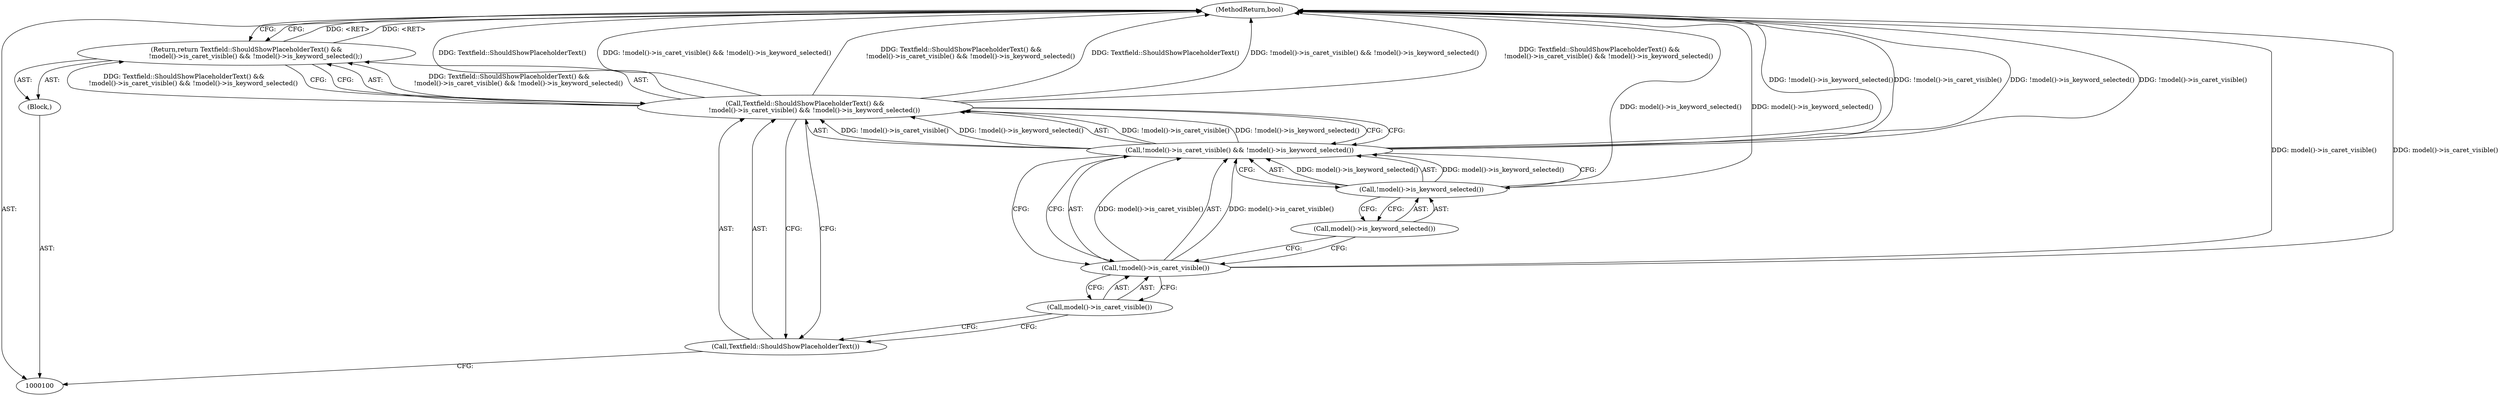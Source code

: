 digraph "1_Chrome_c6f0d22d508a551a40fc8bd7418941b77435aac3" {
"1000110" [label="(MethodReturn,bool)"];
"1000101" [label="(Block,)"];
"1000103" [label="(Call,Textfield::ShouldShowPlaceholderText() &&\n         !model()->is_caret_visible() && !model()->is_keyword_selected())"];
"1000104" [label="(Call,Textfield::ShouldShowPlaceholderText())"];
"1000102" [label="(Return,return Textfield::ShouldShowPlaceholderText() &&\n         !model()->is_caret_visible() && !model()->is_keyword_selected();)"];
"1000107" [label="(Call,model()->is_caret_visible())"];
"1000108" [label="(Call,!model()->is_keyword_selected())"];
"1000109" [label="(Call,model()->is_keyword_selected())"];
"1000105" [label="(Call,!model()->is_caret_visible() && !model()->is_keyword_selected())"];
"1000106" [label="(Call,!model()->is_caret_visible())"];
"1000110" -> "1000100"  [label="AST: "];
"1000110" -> "1000102"  [label="CFG: "];
"1000105" -> "1000110"  [label="DDG: !model()->is_keyword_selected()"];
"1000105" -> "1000110"  [label="DDG: !model()->is_caret_visible()"];
"1000106" -> "1000110"  [label="DDG: model()->is_caret_visible()"];
"1000103" -> "1000110"  [label="DDG: Textfield::ShouldShowPlaceholderText()"];
"1000103" -> "1000110"  [label="DDG: !model()->is_caret_visible() && !model()->is_keyword_selected()"];
"1000103" -> "1000110"  [label="DDG: Textfield::ShouldShowPlaceholderText() &&\n         !model()->is_caret_visible() && !model()->is_keyword_selected()"];
"1000108" -> "1000110"  [label="DDG: model()->is_keyword_selected()"];
"1000102" -> "1000110"  [label="DDG: <RET>"];
"1000101" -> "1000100"  [label="AST: "];
"1000102" -> "1000101"  [label="AST: "];
"1000103" -> "1000102"  [label="AST: "];
"1000103" -> "1000104"  [label="CFG: "];
"1000103" -> "1000105"  [label="CFG: "];
"1000104" -> "1000103"  [label="AST: "];
"1000105" -> "1000103"  [label="AST: "];
"1000102" -> "1000103"  [label="CFG: "];
"1000103" -> "1000110"  [label="DDG: Textfield::ShouldShowPlaceholderText()"];
"1000103" -> "1000110"  [label="DDG: !model()->is_caret_visible() && !model()->is_keyword_selected()"];
"1000103" -> "1000110"  [label="DDG: Textfield::ShouldShowPlaceholderText() &&\n         !model()->is_caret_visible() && !model()->is_keyword_selected()"];
"1000103" -> "1000102"  [label="DDG: Textfield::ShouldShowPlaceholderText() &&\n         !model()->is_caret_visible() && !model()->is_keyword_selected()"];
"1000105" -> "1000103"  [label="DDG: !model()->is_caret_visible()"];
"1000105" -> "1000103"  [label="DDG: !model()->is_keyword_selected()"];
"1000104" -> "1000103"  [label="AST: "];
"1000104" -> "1000100"  [label="CFG: "];
"1000107" -> "1000104"  [label="CFG: "];
"1000103" -> "1000104"  [label="CFG: "];
"1000102" -> "1000101"  [label="AST: "];
"1000102" -> "1000103"  [label="CFG: "];
"1000103" -> "1000102"  [label="AST: "];
"1000110" -> "1000102"  [label="CFG: "];
"1000102" -> "1000110"  [label="DDG: <RET>"];
"1000103" -> "1000102"  [label="DDG: Textfield::ShouldShowPlaceholderText() &&\n         !model()->is_caret_visible() && !model()->is_keyword_selected()"];
"1000107" -> "1000106"  [label="AST: "];
"1000107" -> "1000104"  [label="CFG: "];
"1000106" -> "1000107"  [label="CFG: "];
"1000108" -> "1000105"  [label="AST: "];
"1000108" -> "1000109"  [label="CFG: "];
"1000109" -> "1000108"  [label="AST: "];
"1000105" -> "1000108"  [label="CFG: "];
"1000108" -> "1000110"  [label="DDG: model()->is_keyword_selected()"];
"1000108" -> "1000105"  [label="DDG: model()->is_keyword_selected()"];
"1000109" -> "1000108"  [label="AST: "];
"1000109" -> "1000106"  [label="CFG: "];
"1000108" -> "1000109"  [label="CFG: "];
"1000105" -> "1000103"  [label="AST: "];
"1000105" -> "1000106"  [label="CFG: "];
"1000105" -> "1000108"  [label="CFG: "];
"1000106" -> "1000105"  [label="AST: "];
"1000108" -> "1000105"  [label="AST: "];
"1000103" -> "1000105"  [label="CFG: "];
"1000105" -> "1000110"  [label="DDG: !model()->is_keyword_selected()"];
"1000105" -> "1000110"  [label="DDG: !model()->is_caret_visible()"];
"1000105" -> "1000103"  [label="DDG: !model()->is_caret_visible()"];
"1000105" -> "1000103"  [label="DDG: !model()->is_keyword_selected()"];
"1000106" -> "1000105"  [label="DDG: model()->is_caret_visible()"];
"1000108" -> "1000105"  [label="DDG: model()->is_keyword_selected()"];
"1000106" -> "1000105"  [label="AST: "];
"1000106" -> "1000107"  [label="CFG: "];
"1000107" -> "1000106"  [label="AST: "];
"1000109" -> "1000106"  [label="CFG: "];
"1000105" -> "1000106"  [label="CFG: "];
"1000106" -> "1000110"  [label="DDG: model()->is_caret_visible()"];
"1000106" -> "1000105"  [label="DDG: model()->is_caret_visible()"];
}
